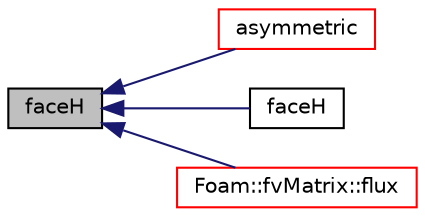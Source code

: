 digraph "faceH"
{
  bgcolor="transparent";
  edge [fontname="Helvetica",fontsize="10",labelfontname="Helvetica",labelfontsize="10"];
  node [fontname="Helvetica",fontsize="10",shape=record];
  rankdir="LR";
  Node1495 [label="faceH",height=0.2,width=0.4,color="black", fillcolor="grey75", style="filled", fontcolor="black"];
  Node1495 -> Node1496 [dir="back",color="midnightblue",fontsize="10",style="solid",fontname="Helvetica"];
  Node1496 [label="asymmetric",height=0.2,width=0.4,color="red",URL="$a27929.html#aff45003a4c4226b1f6f4e5e24d382e03"];
  Node1495 -> Node1530 [dir="back",color="midnightblue",fontsize="10",style="solid",fontname="Helvetica"];
  Node1530 [label="faceH",height=0.2,width=0.4,color="black",URL="$a27929.html#af4be5d8a9368322722c2979f86bdbcb3"];
  Node1495 -> Node1531 [dir="back",color="midnightblue",fontsize="10",style="solid",fontname="Helvetica"];
  Node1531 [label="Foam::fvMatrix::flux",height=0.2,width=0.4,color="red",URL="$a23173.html#a08a0042554e1fad1421e103a8edfc3f4",tooltip="Return the face-flux field from the matrix. "];
}
